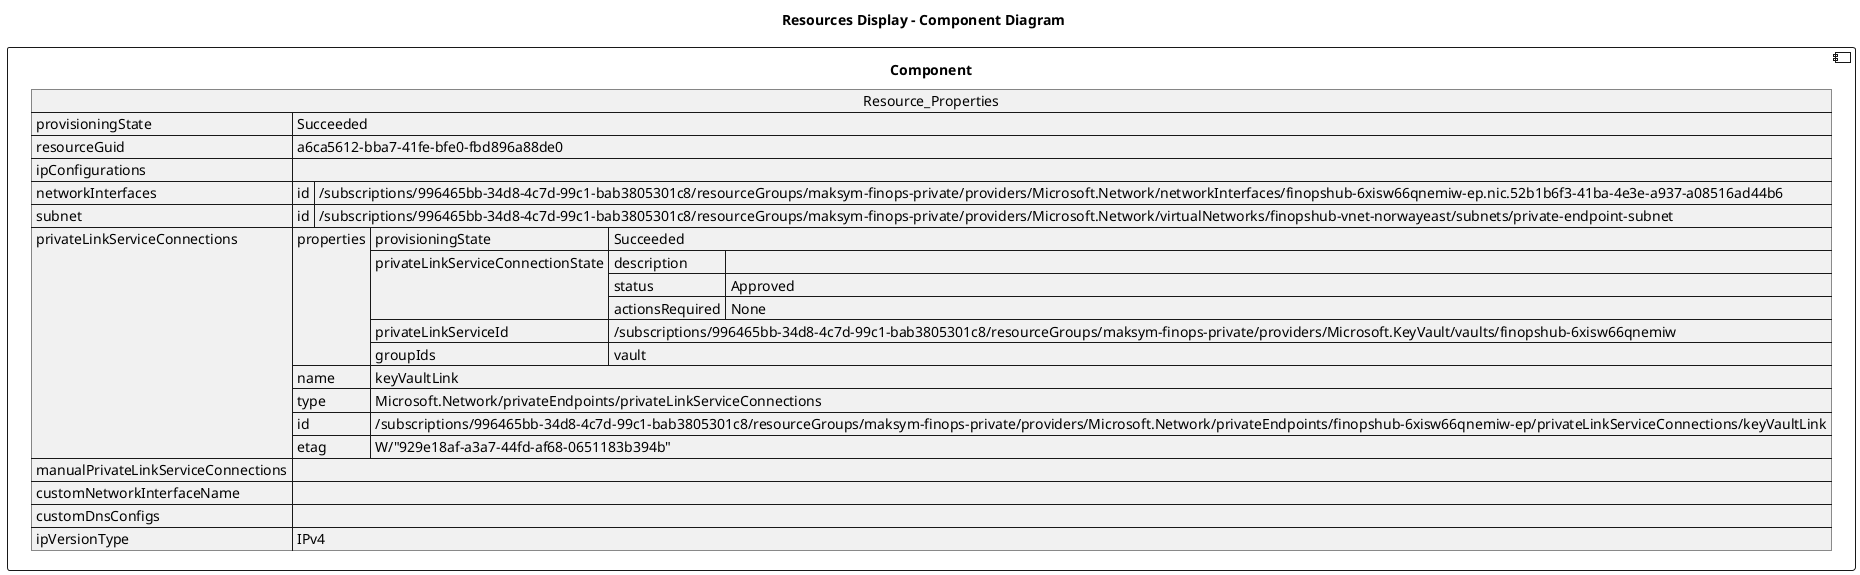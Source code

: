 @startuml

title Resources Display - Component Diagram

component Component {

json  Resource_Properties {
  "provisioningState": "Succeeded",
  "resourceGuid": "a6ca5612-bba7-41fe-bfe0-fbd896a88de0",
  "ipConfigurations": [],
  "networkInterfaces": [
    {
      "id": "/subscriptions/996465bb-34d8-4c7d-99c1-bab3805301c8/resourceGroups/maksym-finops-private/providers/Microsoft.Network/networkInterfaces/finopshub-6xisw66qnemiw-ep.nic.52b1b6f3-41ba-4e3e-a937-a08516ad44b6"
    }
  ],
  "subnet": {
    "id": "/subscriptions/996465bb-34d8-4c7d-99c1-bab3805301c8/resourceGroups/maksym-finops-private/providers/Microsoft.Network/virtualNetworks/finopshub-vnet-norwayeast/subnets/private-endpoint-subnet"
  },
  "privateLinkServiceConnections": [
    {
      "properties": {
        "provisioningState": "Succeeded",
        "privateLinkServiceConnectionState": {
          "description": "",
          "status": "Approved",
          "actionsRequired": "None"
        },
        "privateLinkServiceId": "/subscriptions/996465bb-34d8-4c7d-99c1-bab3805301c8/resourceGroups/maksym-finops-private/providers/Microsoft.KeyVault/vaults/finopshub-6xisw66qnemiw",
        "groupIds": [
          "vault"
        ]
      },
      "name": "keyVaultLink",
      "type": "Microsoft.Network/privateEndpoints/privateLinkServiceConnections",
      "id": "/subscriptions/996465bb-34d8-4c7d-99c1-bab3805301c8/resourceGroups/maksym-finops-private/providers/Microsoft.Network/privateEndpoints/finopshub-6xisw66qnemiw-ep/privateLinkServiceConnections/keyVaultLink",
      "etag": "W/\"929e18af-a3a7-44fd-af68-0651183b394b\""
    }
  ],
  "manualPrivateLinkServiceConnections": [],
  "customNetworkInterfaceName": "",
  "customDnsConfigs": [],
  "ipVersionType": "IPv4"
}
}
@enduml
